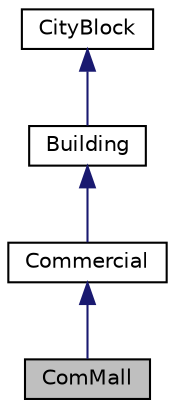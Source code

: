 digraph "ComMall"
{
 // LATEX_PDF_SIZE
  edge [fontname="Helvetica",fontsize="10",labelfontname="Helvetica",labelfontsize="10"];
  node [fontname="Helvetica",fontsize="10",shape=record];
  Node1 [label="ComMall",height=0.2,width=0.4,color="black", fillcolor="grey75", style="filled", fontcolor="black",tooltip="Represents a commercial mall, extending the Commercial class."];
  Node2 -> Node1 [dir="back",color="midnightblue",fontsize="10",style="solid",fontname="Helvetica"];
  Node2 [label="Commercial",height=0.2,width=0.4,color="black", fillcolor="white", style="filled",URL="$classCommercial.html",tooltip="Abstract base class representing a commercial building."];
  Node3 -> Node2 [dir="back",color="midnightblue",fontsize="10",style="solid",fontname="Helvetica"];
  Node3 [label="Building",height=0.2,width=0.4,color="black", fillcolor="white", style="filled",URL="$classBuilding.html",tooltip="Abstract base class representing a building in the city."];
  Node4 -> Node3 [dir="back",color="midnightblue",fontsize="10",style="solid",fontname="Helvetica"];
  Node4 [label="CityBlock",height=0.2,width=0.4,color="black", fillcolor="white", style="filled",URL="$classCityBlock.html",tooltip="Base class representing a block within the city."];
}
